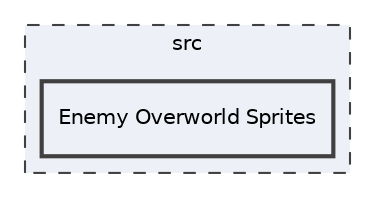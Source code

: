 digraph "Enemy Overworld Sprites"
{
 // LATEX_PDF_SIZE
  bgcolor="transparent";
  edge [fontname="Helvetica",fontsize="10",labelfontname="Helvetica",labelfontsize="10"];
  node [fontname="Helvetica",fontsize="10",shape=record];
  compound=true
  subgraph clusterdir_68267d1309a1af8e8297ef4c3efbcdba {
    graph [ bgcolor="#edf0f7", pencolor="grey25", style="filled,dashed,", label="src", fontname="Helvetica", fontsize="10", URL="dir_68267d1309a1af8e8297ef4c3efbcdba.html"]
  dir_302a4c7dad6c37e7a46db629fc66a772 [shape=box, label="Enemy Overworld Sprites", style="filled,bold,", fillcolor="#edf0f7", color="grey25", URL="dir_302a4c7dad6c37e7a46db629fc66a772.html"];
  }
}
